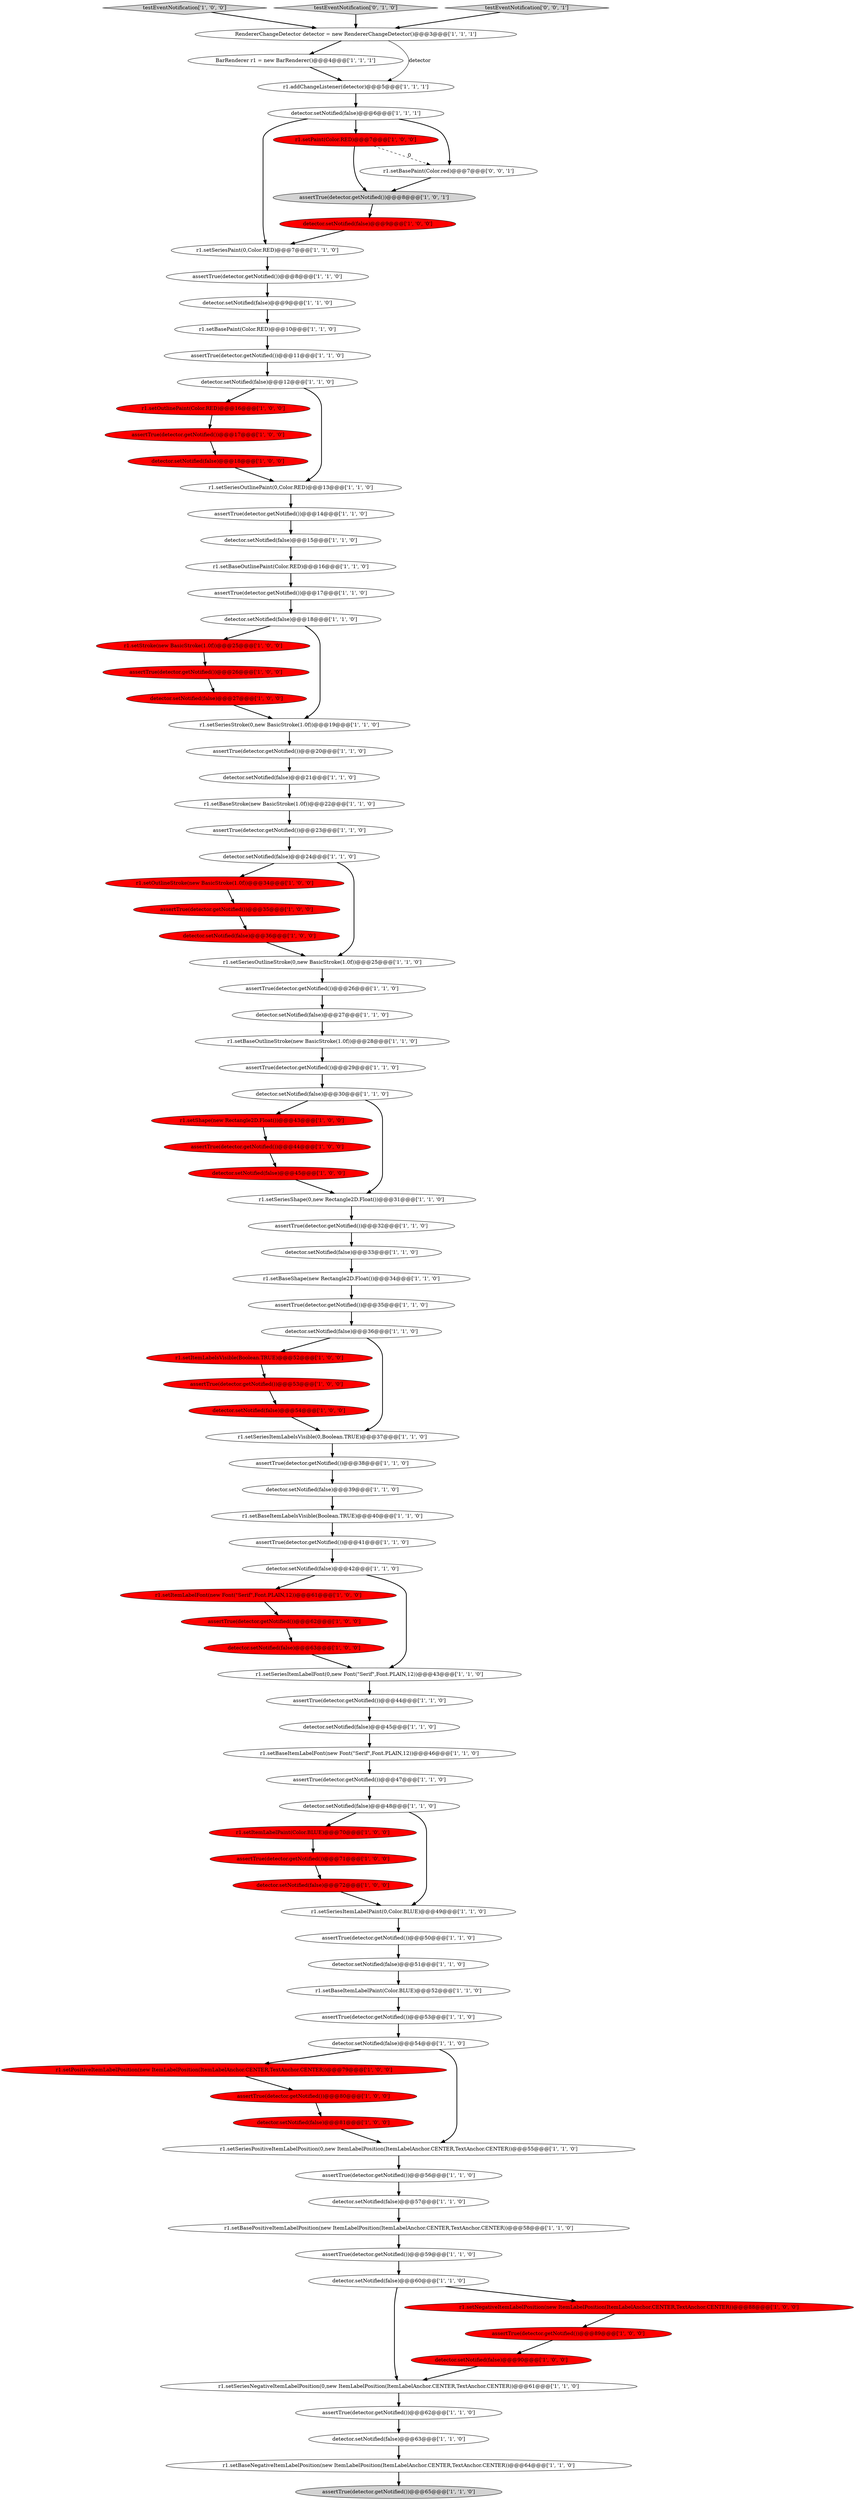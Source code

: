 digraph {
55 [style = filled, label = "r1.setShape(new Rectangle2D.Float())@@@43@@@['1', '0', '0']", fillcolor = red, shape = ellipse image = "AAA1AAABBB1BBB"];
91 [style = filled, label = "assertTrue(detector.getNotified())@@@80@@@['1', '0', '0']", fillcolor = red, shape = ellipse image = "AAA1AAABBB1BBB"];
42 [style = filled, label = "r1.setSeriesNegativeItemLabelPosition(0,new ItemLabelPosition(ItemLabelAnchor.CENTER,TextAnchor.CENTER))@@@61@@@['1', '1', '0']", fillcolor = white, shape = ellipse image = "AAA0AAABBB1BBB"];
51 [style = filled, label = "r1.setItemLabelsVisible(Boolean.TRUE)@@@52@@@['1', '0', '0']", fillcolor = red, shape = ellipse image = "AAA1AAABBB1BBB"];
23 [style = filled, label = "assertTrue(detector.getNotified())@@@11@@@['1', '1', '0']", fillcolor = white, shape = ellipse image = "AAA0AAABBB1BBB"];
2 [style = filled, label = "r1.setPositiveItemLabelPosition(new ItemLabelPosition(ItemLabelAnchor.CENTER,TextAnchor.CENTER))@@@79@@@['1', '0', '0']", fillcolor = red, shape = ellipse image = "AAA1AAABBB1BBB"];
37 [style = filled, label = "r1.setBaseOutlineStroke(new BasicStroke(1.0f))@@@28@@@['1', '1', '0']", fillcolor = white, shape = ellipse image = "AAA0AAABBB1BBB"];
10 [style = filled, label = "r1.setStroke(new BasicStroke(1.0f))@@@25@@@['1', '0', '0']", fillcolor = red, shape = ellipse image = "AAA1AAABBB1BBB"];
56 [style = filled, label = "BarRenderer r1 = new BarRenderer()@@@4@@@['1', '1', '1']", fillcolor = white, shape = ellipse image = "AAA0AAABBB1BBB"];
5 [style = filled, label = "assertTrue(detector.getNotified())@@@44@@@['1', '1', '0']", fillcolor = white, shape = ellipse image = "AAA0AAABBB1BBB"];
78 [style = filled, label = "assertTrue(detector.getNotified())@@@17@@@['1', '1', '0']", fillcolor = white, shape = ellipse image = "AAA0AAABBB1BBB"];
36 [style = filled, label = "r1.setSeriesPaint(0,Color.RED)@@@7@@@['1', '1', '0']", fillcolor = white, shape = ellipse image = "AAA0AAABBB1BBB"];
50 [style = filled, label = "detector.setNotified(false)@@@51@@@['1', '1', '0']", fillcolor = white, shape = ellipse image = "AAA0AAABBB1BBB"];
65 [style = filled, label = "r1.setBasePaint(Color.RED)@@@10@@@['1', '1', '0']", fillcolor = white, shape = ellipse image = "AAA0AAABBB1BBB"];
73 [style = filled, label = "assertTrue(detector.getNotified())@@@41@@@['1', '1', '0']", fillcolor = white, shape = ellipse image = "AAA0AAABBB1BBB"];
66 [style = filled, label = "detector.setNotified(false)@@@9@@@['1', '0', '0']", fillcolor = red, shape = ellipse image = "AAA1AAABBB1BBB"];
18 [style = filled, label = "detector.setNotified(false)@@@30@@@['1', '1', '0']", fillcolor = white, shape = ellipse image = "AAA0AAABBB1BBB"];
41 [style = filled, label = "assertTrue(detector.getNotified())@@@8@@@['1', '1', '0']", fillcolor = white, shape = ellipse image = "AAA0AAABBB1BBB"];
52 [style = filled, label = "assertTrue(detector.getNotified())@@@59@@@['1', '1', '0']", fillcolor = white, shape = ellipse image = "AAA0AAABBB1BBB"];
21 [style = filled, label = "r1.setBasePositiveItemLabelPosition(new ItemLabelPosition(ItemLabelAnchor.CENTER,TextAnchor.CENTER))@@@58@@@['1', '1', '0']", fillcolor = white, shape = ellipse image = "AAA0AAABBB1BBB"];
27 [style = filled, label = "assertTrue(detector.getNotified())@@@56@@@['1', '1', '0']", fillcolor = white, shape = ellipse image = "AAA0AAABBB1BBB"];
39 [style = filled, label = "r1.setOutlinePaint(Color.RED)@@@16@@@['1', '0', '0']", fillcolor = red, shape = ellipse image = "AAA1AAABBB1BBB"];
20 [style = filled, label = "assertTrue(detector.getNotified())@@@29@@@['1', '1', '0']", fillcolor = white, shape = ellipse image = "AAA0AAABBB1BBB"];
8 [style = filled, label = "detector.setNotified(false)@@@21@@@['1', '1', '0']", fillcolor = white, shape = ellipse image = "AAA0AAABBB1BBB"];
62 [style = filled, label = "detector.setNotified(false)@@@9@@@['1', '1', '0']", fillcolor = white, shape = ellipse image = "AAA0AAABBB1BBB"];
34 [style = filled, label = "assertTrue(detector.getNotified())@@@14@@@['1', '1', '0']", fillcolor = white, shape = ellipse image = "AAA0AAABBB1BBB"];
64 [style = filled, label = "detector.setNotified(false)@@@36@@@['1', '0', '0']", fillcolor = red, shape = ellipse image = "AAA1AAABBB1BBB"];
85 [style = filled, label = "testEventNotification['1', '0', '0']", fillcolor = lightgray, shape = diamond image = "AAA0AAABBB1BBB"];
94 [style = filled, label = "testEventNotification['0', '1', '0']", fillcolor = lightgray, shape = diamond image = "AAA0AAABBB2BBB"];
38 [style = filled, label = "detector.setNotified(false)@@@81@@@['1', '0', '0']", fillcolor = red, shape = ellipse image = "AAA1AAABBB1BBB"];
87 [style = filled, label = "detector.setNotified(false)@@@63@@@['1', '1', '0']", fillcolor = white, shape = ellipse image = "AAA0AAABBB1BBB"];
30 [style = filled, label = "r1.setBaseItemLabelPaint(Color.BLUE)@@@52@@@['1', '1', '0']", fillcolor = white, shape = ellipse image = "AAA0AAABBB1BBB"];
12 [style = filled, label = "detector.setNotified(false)@@@45@@@['1', '0', '0']", fillcolor = red, shape = ellipse image = "AAA1AAABBB1BBB"];
76 [style = filled, label = "detector.setNotified(false)@@@27@@@['1', '1', '0']", fillcolor = white, shape = ellipse image = "AAA0AAABBB1BBB"];
86 [style = filled, label = "r1.setItemLabelFont(new Font(\"Serif\",Font.PLAIN,12))@@@61@@@['1', '0', '0']", fillcolor = red, shape = ellipse image = "AAA1AAABBB1BBB"];
96 [style = filled, label = "testEventNotification['0', '0', '1']", fillcolor = lightgray, shape = diamond image = "AAA0AAABBB3BBB"];
17 [style = filled, label = "assertTrue(detector.getNotified())@@@62@@@['1', '1', '0']", fillcolor = white, shape = ellipse image = "AAA0AAABBB1BBB"];
80 [style = filled, label = "detector.setNotified(false)@@@72@@@['1', '0', '0']", fillcolor = red, shape = ellipse image = "AAA1AAABBB1BBB"];
84 [style = filled, label = "assertTrue(detector.getNotified())@@@35@@@['1', '1', '0']", fillcolor = white, shape = ellipse image = "AAA0AAABBB1BBB"];
58 [style = filled, label = "assertTrue(detector.getNotified())@@@26@@@['1', '0', '0']", fillcolor = red, shape = ellipse image = "AAA1AAABBB1BBB"];
77 [style = filled, label = "detector.setNotified(false)@@@33@@@['1', '1', '0']", fillcolor = white, shape = ellipse image = "AAA0AAABBB1BBB"];
14 [style = filled, label = "r1.setSeriesItemLabelsVisible(0,Boolean.TRUE)@@@37@@@['1', '1', '0']", fillcolor = white, shape = ellipse image = "AAA0AAABBB1BBB"];
93 [style = filled, label = "assertTrue(detector.getNotified())@@@53@@@['1', '0', '0']", fillcolor = red, shape = ellipse image = "AAA1AAABBB1BBB"];
54 [style = filled, label = "r1.setBaseNegativeItemLabelPosition(new ItemLabelPosition(ItemLabelAnchor.CENTER,TextAnchor.CENTER))@@@64@@@['1', '1', '0']", fillcolor = white, shape = ellipse image = "AAA0AAABBB1BBB"];
60 [style = filled, label = "detector.setNotified(false)@@@45@@@['1', '1', '0']", fillcolor = white, shape = ellipse image = "AAA0AAABBB1BBB"];
29 [style = filled, label = "detector.setNotified(false)@@@12@@@['1', '1', '0']", fillcolor = white, shape = ellipse image = "AAA0AAABBB1BBB"];
89 [style = filled, label = "detector.setNotified(false)@@@54@@@['1', '0', '0']", fillcolor = red, shape = ellipse image = "AAA1AAABBB1BBB"];
61 [style = filled, label = "r1.addChangeListener(detector)@@@5@@@['1', '1', '1']", fillcolor = white, shape = ellipse image = "AAA0AAABBB1BBB"];
0 [style = filled, label = "r1.setPaint(Color.RED)@@@7@@@['1', '0', '0']", fillcolor = red, shape = ellipse image = "AAA1AAABBB1BBB"];
67 [style = filled, label = "assertTrue(detector.getNotified())@@@71@@@['1', '0', '0']", fillcolor = red, shape = ellipse image = "AAA1AAABBB1BBB"];
13 [style = filled, label = "assertTrue(detector.getNotified())@@@32@@@['1', '1', '0']", fillcolor = white, shape = ellipse image = "AAA0AAABBB1BBB"];
90 [style = filled, label = "detector.setNotified(false)@@@27@@@['1', '0', '0']", fillcolor = red, shape = ellipse image = "AAA1AAABBB1BBB"];
53 [style = filled, label = "assertTrue(detector.getNotified())@@@44@@@['1', '0', '0']", fillcolor = red, shape = ellipse image = "AAA1AAABBB1BBB"];
74 [style = filled, label = "assertTrue(detector.getNotified())@@@50@@@['1', '1', '0']", fillcolor = white, shape = ellipse image = "AAA0AAABBB1BBB"];
1 [style = filled, label = "detector.setNotified(false)@@@48@@@['1', '1', '0']", fillcolor = white, shape = ellipse image = "AAA0AAABBB1BBB"];
92 [style = filled, label = "detector.setNotified(false)@@@24@@@['1', '1', '0']", fillcolor = white, shape = ellipse image = "AAA0AAABBB1BBB"];
7 [style = filled, label = "assertTrue(detector.getNotified())@@@38@@@['1', '1', '0']", fillcolor = white, shape = ellipse image = "AAA0AAABBB1BBB"];
45 [style = filled, label = "detector.setNotified(false)@@@39@@@['1', '1', '0']", fillcolor = white, shape = ellipse image = "AAA0AAABBB1BBB"];
79 [style = filled, label = "assertTrue(detector.getNotified())@@@26@@@['1', '1', '0']", fillcolor = white, shape = ellipse image = "AAA0AAABBB1BBB"];
19 [style = filled, label = "detector.setNotified(false)@@@60@@@['1', '1', '0']", fillcolor = white, shape = ellipse image = "AAA0AAABBB1BBB"];
46 [style = filled, label = "detector.setNotified(false)@@@63@@@['1', '0', '0']", fillcolor = red, shape = ellipse image = "AAA1AAABBB1BBB"];
59 [style = filled, label = "r1.setBaseItemLabelsVisible(Boolean.TRUE)@@@40@@@['1', '1', '0']", fillcolor = white, shape = ellipse image = "AAA0AAABBB1BBB"];
16 [style = filled, label = "detector.setNotified(false)@@@18@@@['1', '1', '0']", fillcolor = white, shape = ellipse image = "AAA0AAABBB1BBB"];
3 [style = filled, label = "r1.setBaseOutlinePaint(Color.RED)@@@16@@@['1', '1', '0']", fillcolor = white, shape = ellipse image = "AAA0AAABBB1BBB"];
25 [style = filled, label = "r1.setOutlineStroke(new BasicStroke(1.0f))@@@34@@@['1', '0', '0']", fillcolor = red, shape = ellipse image = "AAA1AAABBB1BBB"];
9 [style = filled, label = "detector.setNotified(false)@@@90@@@['1', '0', '0']", fillcolor = red, shape = ellipse image = "AAA1AAABBB1BBB"];
57 [style = filled, label = "assertTrue(detector.getNotified())@@@47@@@['1', '1', '0']", fillcolor = white, shape = ellipse image = "AAA0AAABBB1BBB"];
83 [style = filled, label = "assertTrue(detector.getNotified())@@@17@@@['1', '0', '0']", fillcolor = red, shape = ellipse image = "AAA1AAABBB1BBB"];
26 [style = filled, label = "assertTrue(detector.getNotified())@@@65@@@['1', '1', '0']", fillcolor = lightgray, shape = ellipse image = "AAA0AAABBB1BBB"];
48 [style = filled, label = "assertTrue(detector.getNotified())@@@62@@@['1', '0', '0']", fillcolor = red, shape = ellipse image = "AAA1AAABBB1BBB"];
81 [style = filled, label = "RendererChangeDetector detector = new RendererChangeDetector()@@@3@@@['1', '1', '1']", fillcolor = white, shape = ellipse image = "AAA0AAABBB1BBB"];
11 [style = filled, label = "detector.setNotified(false)@@@6@@@['1', '1', '1']", fillcolor = white, shape = ellipse image = "AAA0AAABBB1BBB"];
35 [style = filled, label = "r1.setItemLabelPaint(Color.BLUE)@@@70@@@['1', '0', '0']", fillcolor = red, shape = ellipse image = "AAA1AAABBB1BBB"];
75 [style = filled, label = "r1.setNegativeItemLabelPosition(new ItemLabelPosition(ItemLabelAnchor.CENTER,TextAnchor.CENTER))@@@88@@@['1', '0', '0']", fillcolor = red, shape = ellipse image = "AAA1AAABBB1BBB"];
47 [style = filled, label = "assertTrue(detector.getNotified())@@@89@@@['1', '0', '0']", fillcolor = red, shape = ellipse image = "AAA1AAABBB1BBB"];
69 [style = filled, label = "r1.setSeriesStroke(0,new BasicStroke(1.0f))@@@19@@@['1', '1', '0']", fillcolor = white, shape = ellipse image = "AAA0AAABBB1BBB"];
33 [style = filled, label = "r1.setBaseShape(new Rectangle2D.Float())@@@34@@@['1', '1', '0']", fillcolor = white, shape = ellipse image = "AAA0AAABBB1BBB"];
43 [style = filled, label = "detector.setNotified(false)@@@42@@@['1', '1', '0']", fillcolor = white, shape = ellipse image = "AAA0AAABBB1BBB"];
44 [style = filled, label = "detector.setNotified(false)@@@15@@@['1', '1', '0']", fillcolor = white, shape = ellipse image = "AAA0AAABBB1BBB"];
49 [style = filled, label = "r1.setSeriesPositiveItemLabelPosition(0,new ItemLabelPosition(ItemLabelAnchor.CENTER,TextAnchor.CENTER))@@@55@@@['1', '1', '0']", fillcolor = white, shape = ellipse image = "AAA0AAABBB1BBB"];
88 [style = filled, label = "r1.setSeriesOutlinePaint(0,Color.RED)@@@13@@@['1', '1', '0']", fillcolor = white, shape = ellipse image = "AAA0AAABBB1BBB"];
63 [style = filled, label = "detector.setNotified(false)@@@18@@@['1', '0', '0']", fillcolor = red, shape = ellipse image = "AAA1AAABBB1BBB"];
22 [style = filled, label = "r1.setBaseItemLabelFont(new Font(\"Serif\",Font.PLAIN,12))@@@46@@@['1', '1', '0']", fillcolor = white, shape = ellipse image = "AAA0AAABBB1BBB"];
82 [style = filled, label = "r1.setBaseStroke(new BasicStroke(1.0f))@@@22@@@['1', '1', '0']", fillcolor = white, shape = ellipse image = "AAA0AAABBB1BBB"];
70 [style = filled, label = "detector.setNotified(false)@@@54@@@['1', '1', '0']", fillcolor = white, shape = ellipse image = "AAA0AAABBB1BBB"];
72 [style = filled, label = "r1.setSeriesItemLabelFont(0,new Font(\"Serif\",Font.PLAIN,12))@@@43@@@['1', '1', '0']", fillcolor = white, shape = ellipse image = "AAA0AAABBB1BBB"];
40 [style = filled, label = "assertTrue(detector.getNotified())@@@35@@@['1', '0', '0']", fillcolor = red, shape = ellipse image = "AAA1AAABBB1BBB"];
68 [style = filled, label = "r1.setSeriesItemLabelPaint(0,Color.BLUE)@@@49@@@['1', '1', '0']", fillcolor = white, shape = ellipse image = "AAA0AAABBB1BBB"];
4 [style = filled, label = "detector.setNotified(false)@@@36@@@['1', '1', '0']", fillcolor = white, shape = ellipse image = "AAA0AAABBB1BBB"];
32 [style = filled, label = "assertTrue(detector.getNotified())@@@20@@@['1', '1', '0']", fillcolor = white, shape = ellipse image = "AAA0AAABBB1BBB"];
31 [style = filled, label = "r1.setSeriesShape(0,new Rectangle2D.Float())@@@31@@@['1', '1', '0']", fillcolor = white, shape = ellipse image = "AAA0AAABBB1BBB"];
95 [style = filled, label = "r1.setBasePaint(Color.red)@@@7@@@['0', '0', '1']", fillcolor = white, shape = ellipse image = "AAA0AAABBB3BBB"];
15 [style = filled, label = "assertTrue(detector.getNotified())@@@8@@@['1', '0', '1']", fillcolor = lightgray, shape = ellipse image = "AAA0AAABBB1BBB"];
6 [style = filled, label = "assertTrue(detector.getNotified())@@@53@@@['1', '1', '0']", fillcolor = white, shape = ellipse image = "AAA0AAABBB1BBB"];
71 [style = filled, label = "assertTrue(detector.getNotified())@@@23@@@['1', '1', '0']", fillcolor = white, shape = ellipse image = "AAA0AAABBB1BBB"];
24 [style = filled, label = "r1.setSeriesOutlineStroke(0,new BasicStroke(1.0f))@@@25@@@['1', '1', '0']", fillcolor = white, shape = ellipse image = "AAA0AAABBB1BBB"];
28 [style = filled, label = "detector.setNotified(false)@@@57@@@['1', '1', '0']", fillcolor = white, shape = ellipse image = "AAA0AAABBB1BBB"];
92->24 [style = bold, label=""];
46->72 [style = bold, label=""];
47->9 [style = bold, label=""];
81->61 [style = solid, label="detector"];
6->70 [style = bold, label=""];
24->79 [style = bold, label=""];
82->71 [style = bold, label=""];
18->55 [style = bold, label=""];
27->28 [style = bold, label=""];
57->1 [style = bold, label=""];
60->22 [style = bold, label=""];
21->52 [style = bold, label=""];
79->76 [style = bold, label=""];
30->6 [style = bold, label=""];
11->36 [style = bold, label=""];
16->69 [style = bold, label=""];
0->15 [style = bold, label=""];
14->7 [style = bold, label=""];
23->29 [style = bold, label=""];
1->68 [style = bold, label=""];
83->63 [style = bold, label=""];
28->21 [style = bold, label=""];
38->49 [style = bold, label=""];
35->67 [style = bold, label=""];
62->65 [style = bold, label=""];
84->4 [style = bold, label=""];
22->57 [style = bold, label=""];
68->74 [style = bold, label=""];
76->37 [style = bold, label=""];
75->47 [style = bold, label=""];
66->36 [style = bold, label=""];
17->87 [style = bold, label=""];
54->26 [style = bold, label=""];
25->40 [style = bold, label=""];
51->93 [style = bold, label=""];
71->92 [style = bold, label=""];
11->95 [style = bold, label=""];
19->42 [style = bold, label=""];
18->31 [style = bold, label=""];
88->34 [style = bold, label=""];
61->11 [style = bold, label=""];
73->43 [style = bold, label=""];
36->41 [style = bold, label=""];
29->39 [style = bold, label=""];
59->73 [style = bold, label=""];
50->30 [style = bold, label=""];
44->3 [style = bold, label=""];
45->59 [style = bold, label=""];
15->66 [style = bold, label=""];
1->35 [style = bold, label=""];
33->84 [style = bold, label=""];
70->2 [style = bold, label=""];
19->75 [style = bold, label=""];
52->19 [style = bold, label=""];
78->16 [style = bold, label=""];
74->50 [style = bold, label=""];
20->18 [style = bold, label=""];
81->56 [style = bold, label=""];
89->14 [style = bold, label=""];
12->31 [style = bold, label=""];
67->80 [style = bold, label=""];
4->14 [style = bold, label=""];
9->42 [style = bold, label=""];
95->15 [style = bold, label=""];
31->13 [style = bold, label=""];
2->91 [style = bold, label=""];
43->72 [style = bold, label=""];
39->83 [style = bold, label=""];
48->46 [style = bold, label=""];
8->82 [style = bold, label=""];
63->88 [style = bold, label=""];
32->8 [style = bold, label=""];
80->68 [style = bold, label=""];
34->44 [style = bold, label=""];
94->81 [style = bold, label=""];
85->81 [style = bold, label=""];
3->78 [style = bold, label=""];
58->90 [style = bold, label=""];
4->51 [style = bold, label=""];
93->89 [style = bold, label=""];
53->12 [style = bold, label=""];
41->62 [style = bold, label=""];
90->69 [style = bold, label=""];
69->32 [style = bold, label=""];
70->49 [style = bold, label=""];
87->54 [style = bold, label=""];
16->10 [style = bold, label=""];
5->60 [style = bold, label=""];
42->17 [style = bold, label=""];
37->20 [style = bold, label=""];
40->64 [style = bold, label=""];
86->48 [style = bold, label=""];
56->61 [style = bold, label=""];
92->25 [style = bold, label=""];
49->27 [style = bold, label=""];
29->88 [style = bold, label=""];
64->24 [style = bold, label=""];
91->38 [style = bold, label=""];
72->5 [style = bold, label=""];
7->45 [style = bold, label=""];
11->0 [style = bold, label=""];
43->86 [style = bold, label=""];
55->53 [style = bold, label=""];
77->33 [style = bold, label=""];
96->81 [style = bold, label=""];
13->77 [style = bold, label=""];
0->95 [style = dashed, label="0"];
10->58 [style = bold, label=""];
65->23 [style = bold, label=""];
}
